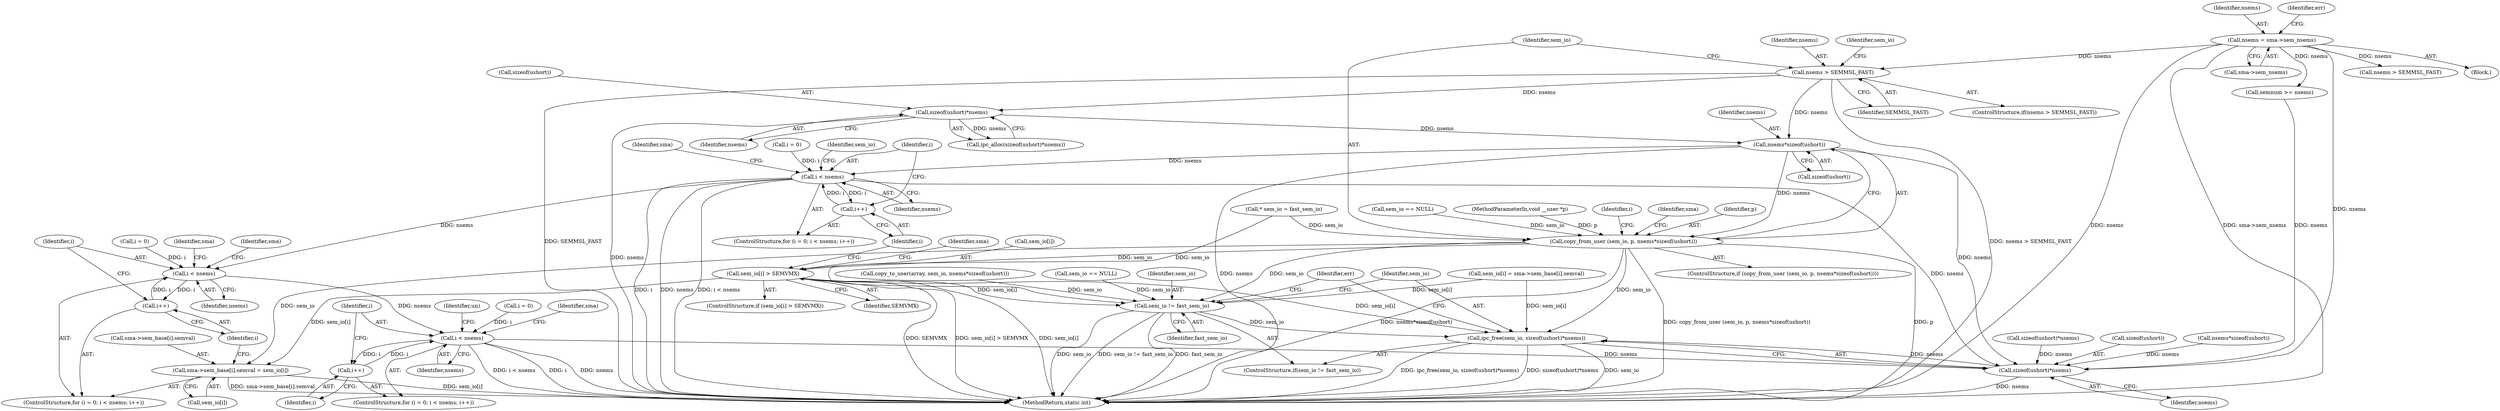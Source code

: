 digraph "0_linux_6062a8dc0517bce23e3c2f7d2fea5e22411269a3_12@API" {
"1000305" [label="(Call,nsems*sizeof(ushort))"];
"1000287" [label="(Call,sizeof(ushort)*nsems)"];
"1000280" [label="(Call,nsems > SEMMSL_FAST)"];
"1000136" [label="(Call,nsems = sma->sem_nsems)"];
"1000302" [label="(Call,copy_from_user (sem_io, p, nsems*sizeof(ushort)))"];
"1000328" [label="(Call,sem_io[i] > SEMVMX)"];
"1000366" [label="(Call,sma->sem_base[i].semval = sem_io[i])"];
"1000487" [label="(Call,sem_io != fast_sem_io)"];
"1000490" [label="(Call,ipc_free(sem_io, sizeof(ushort)*nsems))"];
"1000321" [label="(Call,i < nsems)"];
"1000324" [label="(Call,i++)"];
"1000361" [label="(Call,i < nsems)"];
"1000364" [label="(Call,i++)"];
"1000389" [label="(Call,i < nsems)"];
"1000392" [label="(Call,i++)"];
"1000492" [label="(Call,sizeof(ushort)*nsems)"];
"1000361" [label="(Call,i < nsems)"];
"1000137" [label="(Identifier,nsems)"];
"1000403" [label="(Identifier,sma)"];
"1000288" [label="(Call,sizeof(ushort))"];
"1000318" [label="(Call,i = 0)"];
"1000389" [label="(Call,i < nsems)"];
"1000490" [label="(Call,ipc_free(sem_io, sizeof(ushort)*nsems))"];
"1000307" [label="(Call,sizeof(ushort))"];
"1000305" [label="(Call,nsems*sizeof(ushort))"];
"1000365" [label="(Identifier,i)"];
"1000362" [label="(Identifier,i)"];
"1000303" [label="(Identifier,sem_io)"];
"1000491" [label="(Identifier,sem_io)"];
"1000287" [label="(Call,sizeof(ushort)*nsems)"];
"1000324" [label="(Call,i++)"];
"1000323" [label="(Identifier,nsems)"];
"1000306" [label="(Identifier,nsems)"];
"1000327" [label="(ControlStructure,if (sem_io[i] > SEMVMX))"];
"1000329" [label="(Call,sem_io[i])"];
"1000317" [label="(ControlStructure,for (i = 0; i < nsems; i++))"];
"1000330" [label="(Identifier,sem_io)"];
"1000370" [label="(Identifier,sma)"];
"1000364" [label="(Call,i++)"];
"1000302" [label="(Call,copy_from_user (sem_io, p, nsems*sizeof(ushort)))"];
"1000332" [label="(Identifier,SEMVMX)"];
"1000492" [label="(Call,sizeof(ushort)*nsems)"];
"1000195" [label="(Call,sizeof(ushort)*nsems)"];
"1000243" [label="(Call,sem_io[i] = sma->sem_base[i].semval)"];
"1000311" [label="(Identifier,sma)"];
"1000304" [label="(Identifier,p)"];
"1000374" [label="(Call,sem_io[i])"];
"1000282" [label="(Identifier,SEMMSL_FAST)"];
"1000342" [label="(Identifier,sma)"];
"1000392" [label="(Call,i++)"];
"1000393" [label="(Identifier,i)"];
"1000292" [label="(Call,sem_io == NULL)"];
"1000358" [label="(Call,i = 0)"];
"1000107" [label="(MethodParameterIn,void __user *p)"];
"1000367" [label="(Call,sma->sem_base[i].semval)"];
"1000186" [label="(Call,nsems > SEMMSL_FAST)"];
"1000335" [label="(Identifier,sma)"];
"1000115" [label="(Call,* sem_io = fast_sem_io)"];
"1000136" [label="(Call,nsems = sma->sem_nsems)"];
"1000391" [label="(Identifier,nsems)"];
"1000260" [label="(Call,copy_to_user(array, sem_io, nsems*sizeof(ushort)))"];
"1000286" [label="(Call,ipc_alloc(sizeof(ushort)*nsems))"];
"1000497" [label="(Identifier,err)"];
"1000390" [label="(Identifier,i)"];
"1000493" [label="(Call,sizeof(ushort))"];
"1000363" [label="(Identifier,nsems)"];
"1000397" [label="(Identifier,un)"];
"1000498" [label="(MethodReturn,static int)"];
"1000200" [label="(Call,sem_io == NULL)"];
"1000301" [label="(ControlStructure,if (copy_from_user (sem_io, p, nsems*sizeof(ushort))))"];
"1000426" [label="(Call,semnum >= nsems)"];
"1000319" [label="(Identifier,i)"];
"1000138" [label="(Call,sma->sem_nsems)"];
"1000279" [label="(ControlStructure,if(nsems > SEMMSL_FAST))"];
"1000328" [label="(Call,sem_io[i] > SEMVMX)"];
"1000486" [label="(ControlStructure,if(sem_io != fast_sem_io))"];
"1000263" [label="(Call,nsems*sizeof(ushort))"];
"1000357" [label="(ControlStructure,for (i = 0; i < nsems; i++))"];
"1000322" [label="(Identifier,i)"];
"1000381" [label="(Identifier,sma)"];
"1000385" [label="(ControlStructure,for (i = 0; i < nsems; i++))"];
"1000321" [label="(Call,i < nsems)"];
"1000366" [label="(Call,sma->sem_base[i].semval = sem_io[i])"];
"1000108" [label="(Block,)"];
"1000386" [label="(Call,i = 0)"];
"1000142" [label="(Identifier,err)"];
"1000280" [label="(Call,nsems > SEMMSL_FAST)"];
"1000281" [label="(Identifier,nsems)"];
"1000290" [label="(Identifier,nsems)"];
"1000285" [label="(Identifier,sem_io)"];
"1000487" [label="(Call,sem_io != fast_sem_io)"];
"1000325" [label="(Identifier,i)"];
"1000495" [label="(Identifier,nsems)"];
"1000489" [label="(Identifier,fast_sem_io)"];
"1000488" [label="(Identifier,sem_io)"];
"1000305" -> "1000302"  [label="AST: "];
"1000305" -> "1000307"  [label="CFG: "];
"1000306" -> "1000305"  [label="AST: "];
"1000307" -> "1000305"  [label="AST: "];
"1000302" -> "1000305"  [label="CFG: "];
"1000305" -> "1000498"  [label="DDG: nsems"];
"1000305" -> "1000302"  [label="DDG: nsems"];
"1000287" -> "1000305"  [label="DDG: nsems"];
"1000280" -> "1000305"  [label="DDG: nsems"];
"1000305" -> "1000321"  [label="DDG: nsems"];
"1000305" -> "1000492"  [label="DDG: nsems"];
"1000287" -> "1000286"  [label="AST: "];
"1000287" -> "1000290"  [label="CFG: "];
"1000288" -> "1000287"  [label="AST: "];
"1000290" -> "1000287"  [label="AST: "];
"1000286" -> "1000287"  [label="CFG: "];
"1000287" -> "1000498"  [label="DDG: nsems"];
"1000287" -> "1000286"  [label="DDG: nsems"];
"1000280" -> "1000287"  [label="DDG: nsems"];
"1000280" -> "1000279"  [label="AST: "];
"1000280" -> "1000282"  [label="CFG: "];
"1000281" -> "1000280"  [label="AST: "];
"1000282" -> "1000280"  [label="AST: "];
"1000285" -> "1000280"  [label="CFG: "];
"1000303" -> "1000280"  [label="CFG: "];
"1000280" -> "1000498"  [label="DDG: SEMMSL_FAST"];
"1000280" -> "1000498"  [label="DDG: nsems > SEMMSL_FAST"];
"1000136" -> "1000280"  [label="DDG: nsems"];
"1000136" -> "1000108"  [label="AST: "];
"1000136" -> "1000138"  [label="CFG: "];
"1000137" -> "1000136"  [label="AST: "];
"1000138" -> "1000136"  [label="AST: "];
"1000142" -> "1000136"  [label="CFG: "];
"1000136" -> "1000498"  [label="DDG: sma->sem_nsems"];
"1000136" -> "1000498"  [label="DDG: nsems"];
"1000136" -> "1000186"  [label="DDG: nsems"];
"1000136" -> "1000426"  [label="DDG: nsems"];
"1000136" -> "1000492"  [label="DDG: nsems"];
"1000302" -> "1000301"  [label="AST: "];
"1000303" -> "1000302"  [label="AST: "];
"1000304" -> "1000302"  [label="AST: "];
"1000311" -> "1000302"  [label="CFG: "];
"1000319" -> "1000302"  [label="CFG: "];
"1000302" -> "1000498"  [label="DDG: p"];
"1000302" -> "1000498"  [label="DDG: nsems*sizeof(ushort)"];
"1000302" -> "1000498"  [label="DDG: copy_from_user (sem_io, p, nsems*sizeof(ushort))"];
"1000292" -> "1000302"  [label="DDG: sem_io"];
"1000115" -> "1000302"  [label="DDG: sem_io"];
"1000107" -> "1000302"  [label="DDG: p"];
"1000302" -> "1000328"  [label="DDG: sem_io"];
"1000302" -> "1000366"  [label="DDG: sem_io"];
"1000302" -> "1000487"  [label="DDG: sem_io"];
"1000302" -> "1000490"  [label="DDG: sem_io"];
"1000328" -> "1000327"  [label="AST: "];
"1000328" -> "1000332"  [label="CFG: "];
"1000329" -> "1000328"  [label="AST: "];
"1000332" -> "1000328"  [label="AST: "];
"1000335" -> "1000328"  [label="CFG: "];
"1000325" -> "1000328"  [label="CFG: "];
"1000328" -> "1000498"  [label="DDG: SEMVMX"];
"1000328" -> "1000498"  [label="DDG: sem_io[i] > SEMVMX"];
"1000328" -> "1000498"  [label="DDG: sem_io[i]"];
"1000328" -> "1000366"  [label="DDG: sem_io[i]"];
"1000328" -> "1000487"  [label="DDG: sem_io[i]"];
"1000328" -> "1000490"  [label="DDG: sem_io[i]"];
"1000366" -> "1000357"  [label="AST: "];
"1000366" -> "1000374"  [label="CFG: "];
"1000367" -> "1000366"  [label="AST: "];
"1000374" -> "1000366"  [label="AST: "];
"1000365" -> "1000366"  [label="CFG: "];
"1000366" -> "1000498"  [label="DDG: sma->sem_base[i].semval"];
"1000366" -> "1000498"  [label="DDG: sem_io[i]"];
"1000487" -> "1000486"  [label="AST: "];
"1000487" -> "1000489"  [label="CFG: "];
"1000488" -> "1000487"  [label="AST: "];
"1000489" -> "1000487"  [label="AST: "];
"1000491" -> "1000487"  [label="CFG: "];
"1000497" -> "1000487"  [label="CFG: "];
"1000487" -> "1000498"  [label="DDG: fast_sem_io"];
"1000487" -> "1000498"  [label="DDG: sem_io"];
"1000487" -> "1000498"  [label="DDG: sem_io != fast_sem_io"];
"1000200" -> "1000487"  [label="DDG: sem_io"];
"1000260" -> "1000487"  [label="DDG: sem_io"];
"1000243" -> "1000487"  [label="DDG: sem_io[i]"];
"1000115" -> "1000487"  [label="DDG: sem_io"];
"1000487" -> "1000490"  [label="DDG: sem_io"];
"1000490" -> "1000486"  [label="AST: "];
"1000490" -> "1000492"  [label="CFG: "];
"1000491" -> "1000490"  [label="AST: "];
"1000492" -> "1000490"  [label="AST: "];
"1000497" -> "1000490"  [label="CFG: "];
"1000490" -> "1000498"  [label="DDG: sem_io"];
"1000490" -> "1000498"  [label="DDG: ipc_free(sem_io, sizeof(ushort)*nsems)"];
"1000490" -> "1000498"  [label="DDG: sizeof(ushort)*nsems"];
"1000243" -> "1000490"  [label="DDG: sem_io[i]"];
"1000492" -> "1000490"  [label="DDG: nsems"];
"1000321" -> "1000317"  [label="AST: "];
"1000321" -> "1000323"  [label="CFG: "];
"1000322" -> "1000321"  [label="AST: "];
"1000323" -> "1000321"  [label="AST: "];
"1000330" -> "1000321"  [label="CFG: "];
"1000342" -> "1000321"  [label="CFG: "];
"1000321" -> "1000498"  [label="DDG: i"];
"1000321" -> "1000498"  [label="DDG: nsems"];
"1000321" -> "1000498"  [label="DDG: i < nsems"];
"1000318" -> "1000321"  [label="DDG: i"];
"1000324" -> "1000321"  [label="DDG: i"];
"1000321" -> "1000324"  [label="DDG: i"];
"1000321" -> "1000361"  [label="DDG: nsems"];
"1000321" -> "1000492"  [label="DDG: nsems"];
"1000324" -> "1000317"  [label="AST: "];
"1000324" -> "1000325"  [label="CFG: "];
"1000325" -> "1000324"  [label="AST: "];
"1000322" -> "1000324"  [label="CFG: "];
"1000361" -> "1000357"  [label="AST: "];
"1000361" -> "1000363"  [label="CFG: "];
"1000362" -> "1000361"  [label="AST: "];
"1000363" -> "1000361"  [label="AST: "];
"1000370" -> "1000361"  [label="CFG: "];
"1000381" -> "1000361"  [label="CFG: "];
"1000364" -> "1000361"  [label="DDG: i"];
"1000358" -> "1000361"  [label="DDG: i"];
"1000361" -> "1000364"  [label="DDG: i"];
"1000361" -> "1000389"  [label="DDG: nsems"];
"1000364" -> "1000357"  [label="AST: "];
"1000364" -> "1000365"  [label="CFG: "];
"1000365" -> "1000364"  [label="AST: "];
"1000362" -> "1000364"  [label="CFG: "];
"1000389" -> "1000385"  [label="AST: "];
"1000389" -> "1000391"  [label="CFG: "];
"1000390" -> "1000389"  [label="AST: "];
"1000391" -> "1000389"  [label="AST: "];
"1000397" -> "1000389"  [label="CFG: "];
"1000403" -> "1000389"  [label="CFG: "];
"1000389" -> "1000498"  [label="DDG: i < nsems"];
"1000389" -> "1000498"  [label="DDG: i"];
"1000389" -> "1000498"  [label="DDG: nsems"];
"1000392" -> "1000389"  [label="DDG: i"];
"1000386" -> "1000389"  [label="DDG: i"];
"1000389" -> "1000392"  [label="DDG: i"];
"1000389" -> "1000492"  [label="DDG: nsems"];
"1000392" -> "1000385"  [label="AST: "];
"1000392" -> "1000393"  [label="CFG: "];
"1000393" -> "1000392"  [label="AST: "];
"1000390" -> "1000392"  [label="CFG: "];
"1000492" -> "1000495"  [label="CFG: "];
"1000493" -> "1000492"  [label="AST: "];
"1000495" -> "1000492"  [label="AST: "];
"1000492" -> "1000498"  [label="DDG: nsems"];
"1000426" -> "1000492"  [label="DDG: nsems"];
"1000263" -> "1000492"  [label="DDG: nsems"];
"1000195" -> "1000492"  [label="DDG: nsems"];
}
